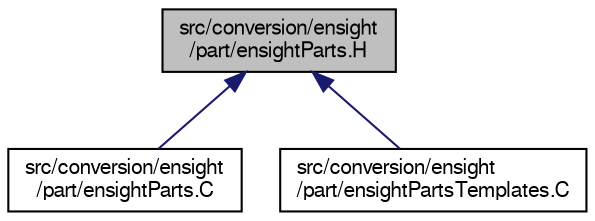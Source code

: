 digraph "src/conversion/ensight/part/ensightParts.H"
{
  bgcolor="transparent";
  edge [fontname="FreeSans",fontsize="10",labelfontname="FreeSans",labelfontsize="10"];
  node [fontname="FreeSans",fontsize="10",shape=record];
  Node308 [label="src/conversion/ensight\l/part/ensightParts.H",height=0.2,width=0.4,color="black", fillcolor="grey75", style="filled", fontcolor="black"];
  Node308 -> Node309 [dir="back",color="midnightblue",fontsize="10",style="solid",fontname="FreeSans"];
  Node309 [label="src/conversion/ensight\l/part/ensightParts.C",height=0.2,width=0.4,color="black",URL="$a00170.html"];
  Node308 -> Node310 [dir="back",color="midnightblue",fontsize="10",style="solid",fontname="FreeSans"];
  Node310 [label="src/conversion/ensight\l/part/ensightPartsTemplates.C",height=0.2,width=0.4,color="black",URL="$a00176.html",tooltip="Template to write generalized field components. "];
}
